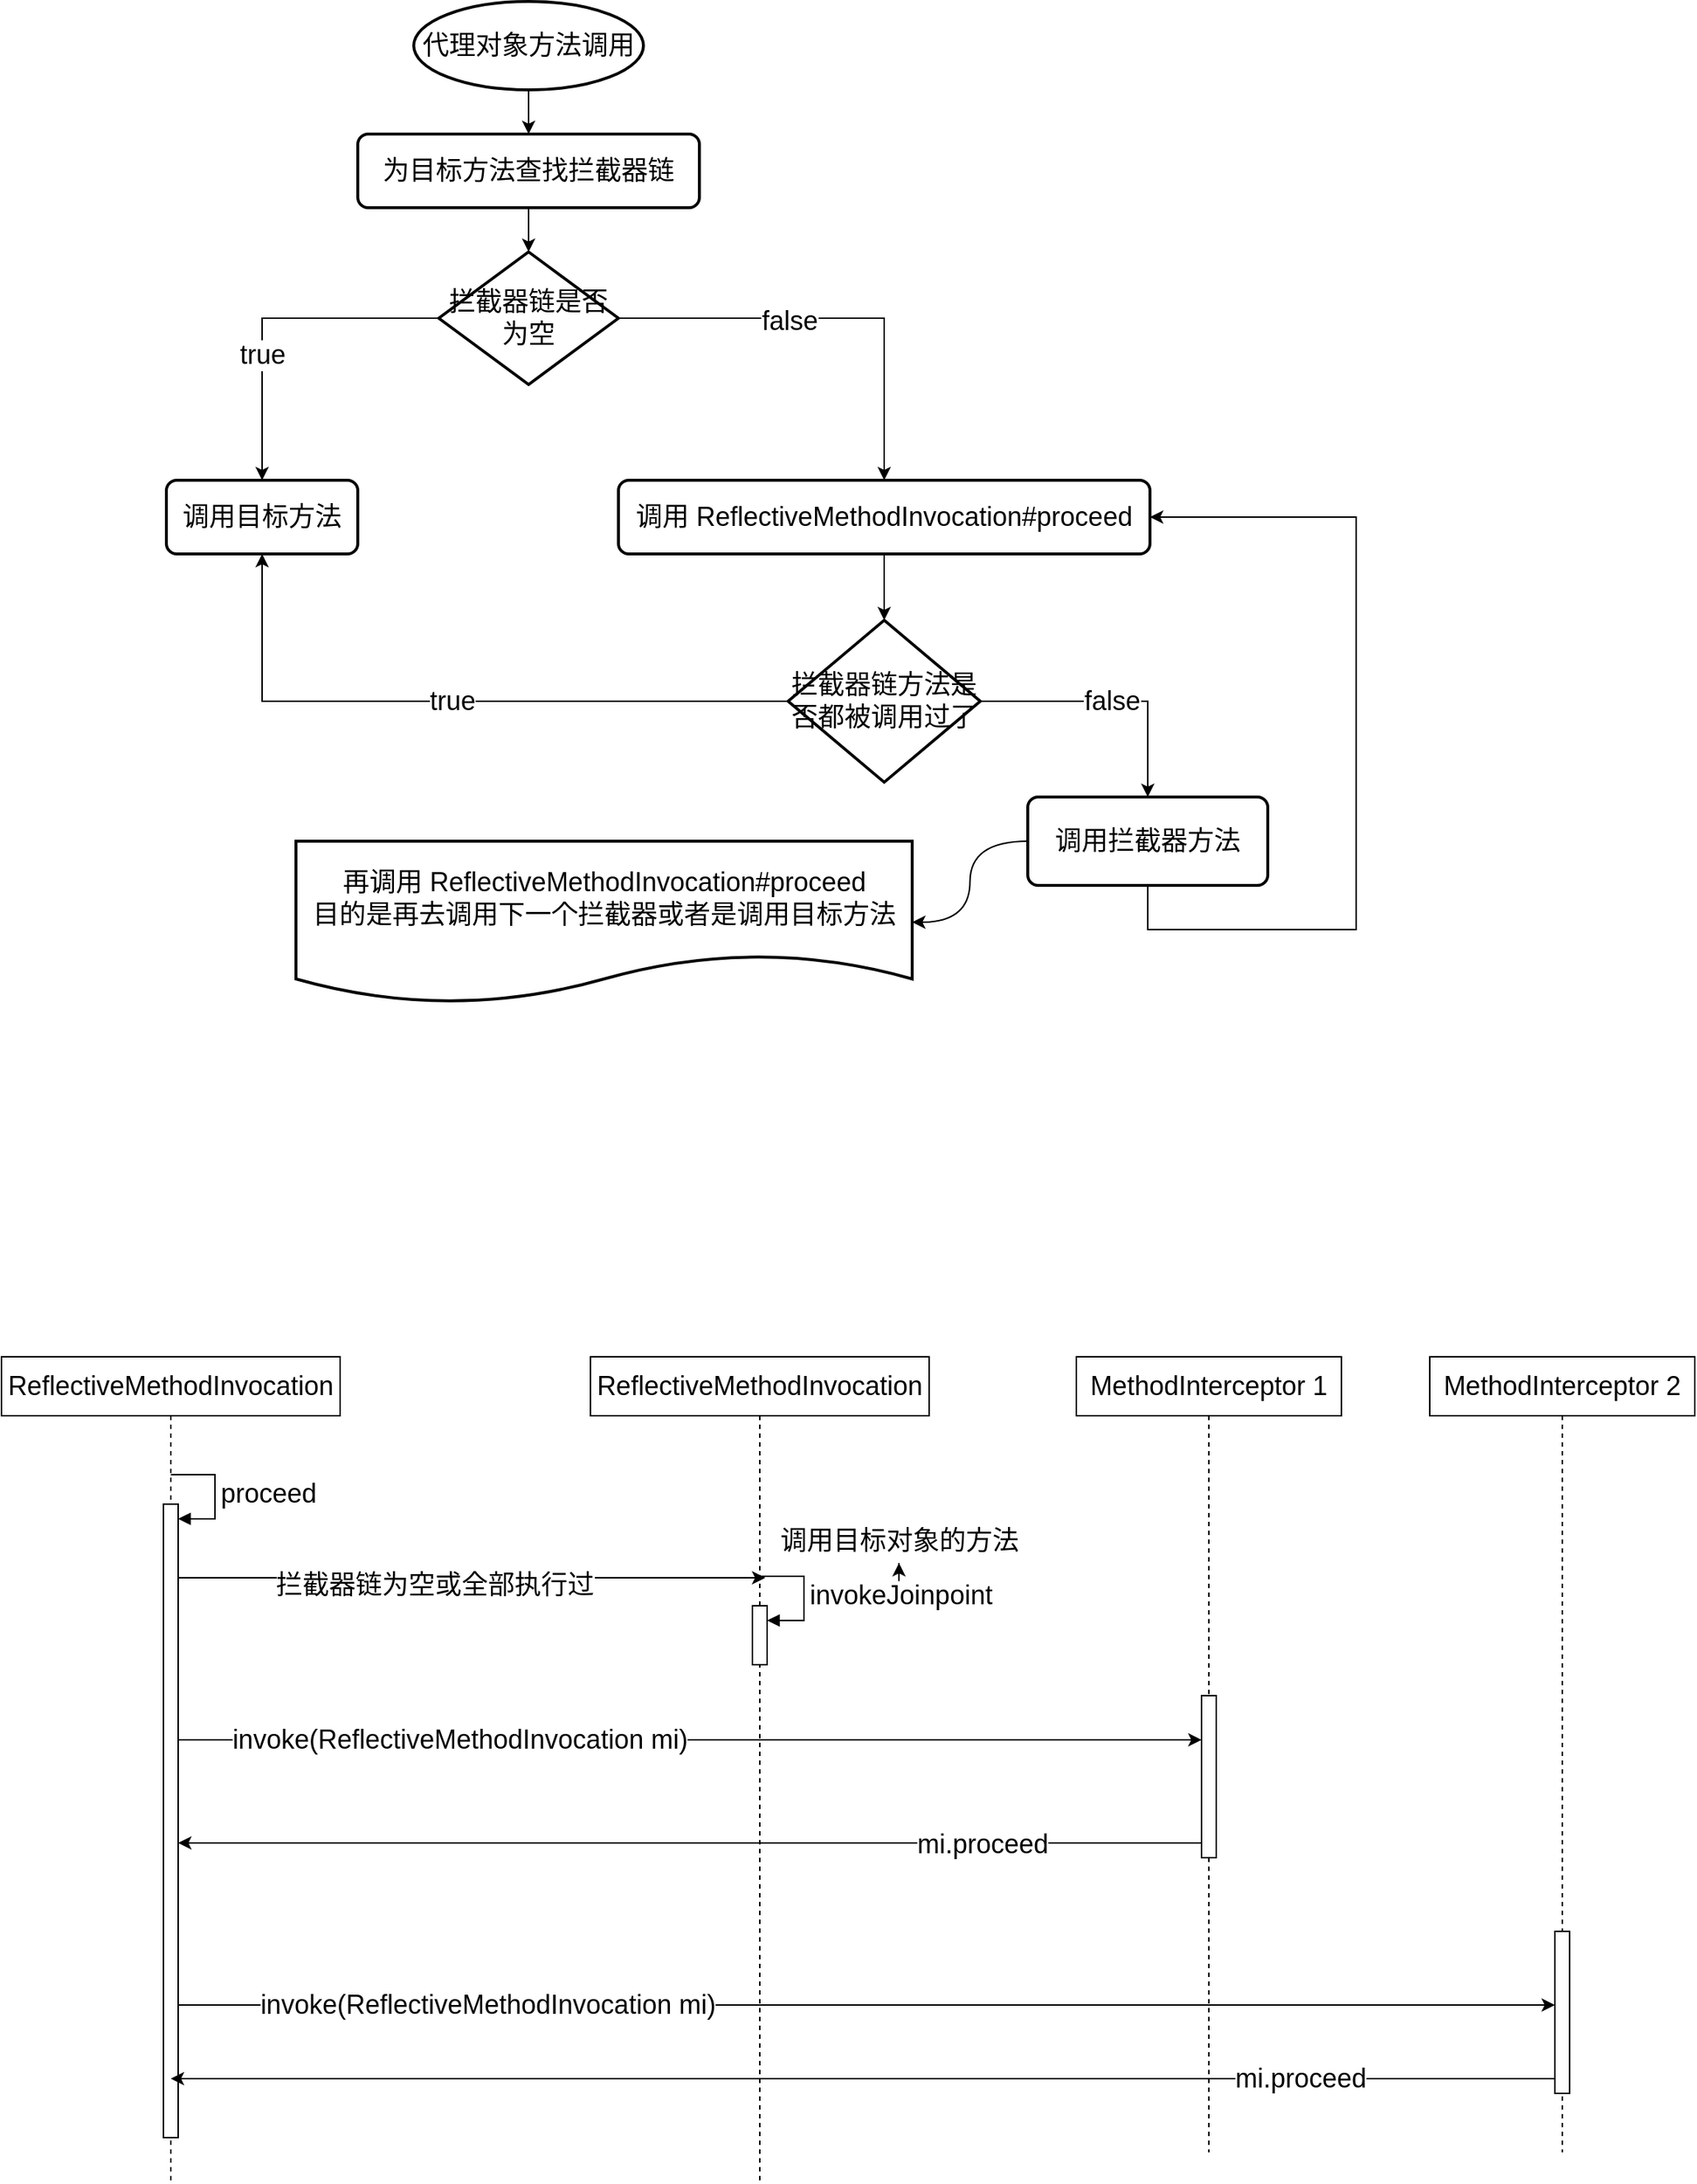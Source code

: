 <mxfile version="20.8.23" type="github">
  <diagram name="第 1 页" id="WMbE2pWvK8cWfMMglYSd">
    <mxGraphModel dx="1416" dy="738" grid="1" gridSize="10" guides="1" tooltips="1" connect="1" arrows="1" fold="1" page="1" pageScale="1" pageWidth="827" pageHeight="1169" math="0" shadow="0">
      <root>
        <mxCell id="0" />
        <mxCell id="1" parent="0" />
        <mxCell id="sS-b0C_5kmEtddLcen15-4" style="edgeStyle=orthogonalEdgeStyle;rounded=0;orthogonalLoop=1;jettySize=auto;html=1;fontSize=18;" edge="1" parent="1" source="sS-b0C_5kmEtddLcen15-1" target="sS-b0C_5kmEtddLcen15-2">
          <mxGeometry relative="1" as="geometry" />
        </mxCell>
        <mxCell id="sS-b0C_5kmEtddLcen15-1" value="&lt;font style=&quot;font-size: 18px;&quot;&gt;代理对象方法调用&lt;/font&gt;" style="strokeWidth=2;html=1;shape=mxgraph.flowchart.start_1;whiteSpace=wrap;" vertex="1" parent="1">
          <mxGeometry x="310" y="210" width="156" height="60" as="geometry" />
        </mxCell>
        <mxCell id="sS-b0C_5kmEtddLcen15-5" style="edgeStyle=orthogonalEdgeStyle;rounded=0;orthogonalLoop=1;jettySize=auto;html=1;fontSize=18;" edge="1" parent="1" source="sS-b0C_5kmEtddLcen15-2" target="sS-b0C_5kmEtddLcen15-3">
          <mxGeometry relative="1" as="geometry" />
        </mxCell>
        <mxCell id="sS-b0C_5kmEtddLcen15-2" value="为目标方法查找拦截器链" style="rounded=1;whiteSpace=wrap;html=1;absoluteArcSize=1;arcSize=14;strokeWidth=2;fontSize=18;" vertex="1" parent="1">
          <mxGeometry x="272" y="300" width="232" height="50" as="geometry" />
        </mxCell>
        <mxCell id="sS-b0C_5kmEtddLcen15-8" value="true" style="edgeStyle=orthogonalEdgeStyle;rounded=0;orthogonalLoop=1;jettySize=auto;html=1;entryX=0.5;entryY=0;entryDx=0;entryDy=0;fontSize=18;" edge="1" parent="1" source="sS-b0C_5kmEtddLcen15-3" target="sS-b0C_5kmEtddLcen15-7">
          <mxGeometry x="0.261" relative="1" as="geometry">
            <mxPoint as="offset" />
          </mxGeometry>
        </mxCell>
        <mxCell id="sS-b0C_5kmEtddLcen15-10" style="edgeStyle=orthogonalEdgeStyle;rounded=0;orthogonalLoop=1;jettySize=auto;html=1;fontSize=18;exitX=1;exitY=0.5;exitDx=0;exitDy=0;exitPerimeter=0;" edge="1" parent="1" source="sS-b0C_5kmEtddLcen15-3" target="sS-b0C_5kmEtddLcen15-9">
          <mxGeometry relative="1" as="geometry" />
        </mxCell>
        <mxCell id="sS-b0C_5kmEtddLcen15-11" value="false" style="edgeLabel;html=1;align=center;verticalAlign=middle;resizable=0;points=[];fontSize=18;" vertex="1" connectable="0" parent="sS-b0C_5kmEtddLcen15-10">
          <mxGeometry x="-0.201" y="-2" relative="1" as="geometry">
            <mxPoint as="offset" />
          </mxGeometry>
        </mxCell>
        <mxCell id="sS-b0C_5kmEtddLcen15-3" value="拦截器链是否为空" style="strokeWidth=2;html=1;shape=mxgraph.flowchart.decision;whiteSpace=wrap;fontSize=18;" vertex="1" parent="1">
          <mxGeometry x="327" y="380" width="122" height="90" as="geometry" />
        </mxCell>
        <mxCell id="sS-b0C_5kmEtddLcen15-7" value="调用目标方法" style="rounded=1;whiteSpace=wrap;html=1;absoluteArcSize=1;arcSize=14;strokeWidth=2;fontSize=18;" vertex="1" parent="1">
          <mxGeometry x="142" y="535" width="130" height="50" as="geometry" />
        </mxCell>
        <mxCell id="sS-b0C_5kmEtddLcen15-14" style="edgeStyle=orthogonalEdgeStyle;rounded=0;orthogonalLoop=1;jettySize=auto;html=1;entryX=0.5;entryY=0;entryDx=0;entryDy=0;entryPerimeter=0;fontSize=18;" edge="1" parent="1" source="sS-b0C_5kmEtddLcen15-9" target="sS-b0C_5kmEtddLcen15-13">
          <mxGeometry relative="1" as="geometry" />
        </mxCell>
        <mxCell id="sS-b0C_5kmEtddLcen15-9" value="调用 ReflectiveMethodInvocation#proceed" style="rounded=1;whiteSpace=wrap;html=1;absoluteArcSize=1;arcSize=14;strokeWidth=2;fontSize=18;" vertex="1" parent="1">
          <mxGeometry x="449" y="535" width="361" height="50" as="geometry" />
        </mxCell>
        <mxCell id="sS-b0C_5kmEtddLcen15-15" value="true" style="edgeStyle=orthogonalEdgeStyle;rounded=0;orthogonalLoop=1;jettySize=auto;html=1;entryX=0.5;entryY=1;entryDx=0;entryDy=0;fontSize=18;" edge="1" parent="1" source="sS-b0C_5kmEtddLcen15-13" target="sS-b0C_5kmEtddLcen15-7">
          <mxGeometry relative="1" as="geometry" />
        </mxCell>
        <mxCell id="sS-b0C_5kmEtddLcen15-19" value="false" style="edgeStyle=orthogonalEdgeStyle;rounded=0;orthogonalLoop=1;jettySize=auto;html=1;entryX=0.5;entryY=0;entryDx=0;entryDy=0;fontSize=18;" edge="1" parent="1" source="sS-b0C_5kmEtddLcen15-13" target="sS-b0C_5kmEtddLcen15-18">
          <mxGeometry relative="1" as="geometry" />
        </mxCell>
        <mxCell id="sS-b0C_5kmEtddLcen15-13" value="拦截器链方法是否都被调用过了" style="strokeWidth=2;html=1;shape=mxgraph.flowchart.decision;whiteSpace=wrap;fontSize=18;" vertex="1" parent="1">
          <mxGeometry x="564.25" y="630" width="130.5" height="110" as="geometry" />
        </mxCell>
        <mxCell id="sS-b0C_5kmEtddLcen15-20" style="edgeStyle=orthogonalEdgeStyle;rounded=0;orthogonalLoop=1;jettySize=auto;html=1;entryX=1;entryY=0.5;entryDx=0;entryDy=0;fontSize=18;exitX=0.5;exitY=1;exitDx=0;exitDy=0;" edge="1" parent="1" source="sS-b0C_5kmEtddLcen15-18" target="sS-b0C_5kmEtddLcen15-9">
          <mxGeometry relative="1" as="geometry">
            <Array as="points">
              <mxPoint x="809" y="840" />
              <mxPoint x="950" y="840" />
              <mxPoint x="950" y="560" />
            </Array>
          </mxGeometry>
        </mxCell>
        <mxCell id="sS-b0C_5kmEtddLcen15-23" value="" style="edgeStyle=orthogonalEdgeStyle;orthogonalLoop=1;jettySize=auto;html=1;fontSize=18;curved=1;" edge="1" parent="1" source="sS-b0C_5kmEtddLcen15-18" target="sS-b0C_5kmEtddLcen15-22">
          <mxGeometry relative="1" as="geometry" />
        </mxCell>
        <mxCell id="sS-b0C_5kmEtddLcen15-18" value="调用拦截器方法" style="rounded=1;whiteSpace=wrap;html=1;absoluteArcSize=1;arcSize=14;strokeWidth=2;fontSize=18;" vertex="1" parent="1">
          <mxGeometry x="727" y="750" width="163" height="60" as="geometry" />
        </mxCell>
        <mxCell id="sS-b0C_5kmEtddLcen15-22" value="再调用&amp;nbsp;ReflectiveMethodInvocation#proceed&lt;br&gt;目的是再去调用下一个拦截器或者是调用目标方法" style="shape=document;whiteSpace=wrap;html=1;boundedLbl=1;fontSize=18;rounded=1;arcSize=14;strokeWidth=2;" vertex="1" parent="1">
          <mxGeometry x="230" y="780" width="418.5" height="110" as="geometry" />
        </mxCell>
        <mxCell id="sS-b0C_5kmEtddLcen15-49" value="" style="edgeStyle=elbowEdgeStyle;curved=0;orthogonalLoop=1;jettySize=auto;html=1;elbow=vertical;rounded=0;fontSize=18;" edge="1" parent="1" source="sS-b0C_5kmEtddLcen15-37">
          <mxGeometry relative="1" as="geometry">
            <mxPoint x="224.25" y="1280" as="sourcePoint" />
            <mxPoint x="548.75" y="1280" as="targetPoint" />
            <Array as="points">
              <mxPoint x="499.75" y="1280" />
              <mxPoint x="249.75" y="1290" />
              <mxPoint x="519.75" y="1280" />
            </Array>
          </mxGeometry>
        </mxCell>
        <mxCell id="sS-b0C_5kmEtddLcen15-50" value="拦截器链为空或全部执行过" style="edgeLabel;html=1;align=center;verticalAlign=middle;resizable=0;points=[];fontSize=18;" vertex="1" connectable="0" parent="sS-b0C_5kmEtddLcen15-49">
          <mxGeometry x="-0.113" y="-5" relative="1" as="geometry">
            <mxPoint as="offset" />
          </mxGeometry>
        </mxCell>
        <mxCell id="sS-b0C_5kmEtddLcen15-59" value="invoke(ReflectiveMethodInvocation mi)" style="edgeStyle=elbowEdgeStyle;curved=0;orthogonalLoop=1;jettySize=auto;html=1;elbow=vertical;rounded=0;fontSize=18;" edge="1" parent="1" source="sS-b0C_5kmEtddLcen15-37" target="sS-b0C_5kmEtddLcen15-63">
          <mxGeometry x="-0.442" relative="1" as="geometry">
            <Array as="points">
              <mxPoint x="700" y="1390" />
            </Array>
            <mxPoint as="offset" />
          </mxGeometry>
        </mxCell>
        <mxCell id="sS-b0C_5kmEtddLcen15-37" value="ReflectiveMethodInvocation" style="shape=umlLifeline;perimeter=lifelinePerimeter;whiteSpace=wrap;html=1;container=1;dropTarget=0;collapsible=0;recursiveResize=0;outlineConnect=0;portConstraint=eastwest;newEdgeStyle={&quot;edgeStyle&quot;:&quot;elbowEdgeStyle&quot;,&quot;elbow&quot;:&quot;vertical&quot;,&quot;curved&quot;:0,&quot;rounded&quot;:0};fontSize=18;" vertex="1" parent="1">
          <mxGeometry x="30" y="1130" width="230" height="560" as="geometry" />
        </mxCell>
        <mxCell id="sS-b0C_5kmEtddLcen15-42" value="" style="html=1;points=[];perimeter=orthogonalPerimeter;outlineConnect=0;targetShapes=umlLifeline;portConstraint=eastwest;newEdgeStyle={&quot;edgeStyle&quot;:&quot;elbowEdgeStyle&quot;,&quot;elbow&quot;:&quot;vertical&quot;,&quot;curved&quot;:0,&quot;rounded&quot;:0};fontSize=18;" vertex="1" parent="sS-b0C_5kmEtddLcen15-37">
          <mxGeometry x="110" y="100" width="10" height="430" as="geometry" />
        </mxCell>
        <mxCell id="sS-b0C_5kmEtddLcen15-43" value="proceed" style="html=1;align=left;spacingLeft=2;endArrow=block;rounded=0;edgeStyle=orthogonalEdgeStyle;curved=0;rounded=0;fontSize=18;" edge="1" target="sS-b0C_5kmEtddLcen15-42" parent="sS-b0C_5kmEtddLcen15-37">
          <mxGeometry relative="1" as="geometry">
            <mxPoint x="115" y="80" as="sourcePoint" />
            <Array as="points">
              <mxPoint x="145" y="110" />
            </Array>
          </mxGeometry>
        </mxCell>
        <mxCell id="sS-b0C_5kmEtddLcen15-46" value="ReflectiveMethodInvocation" style="shape=umlLifeline;perimeter=lifelinePerimeter;whiteSpace=wrap;html=1;container=1;dropTarget=0;collapsible=0;recursiveResize=0;outlineConnect=0;portConstraint=eastwest;newEdgeStyle={&quot;edgeStyle&quot;:&quot;elbowEdgeStyle&quot;,&quot;elbow&quot;:&quot;vertical&quot;,&quot;curved&quot;:0,&quot;rounded&quot;:0};fontSize=18;" vertex="1" parent="1">
          <mxGeometry x="430" y="1130" width="230" height="560" as="geometry" />
        </mxCell>
        <mxCell id="sS-b0C_5kmEtddLcen15-47" value="" style="html=1;points=[];perimeter=orthogonalPerimeter;outlineConnect=0;targetShapes=umlLifeline;portConstraint=eastwest;newEdgeStyle={&quot;edgeStyle&quot;:&quot;elbowEdgeStyle&quot;,&quot;elbow&quot;:&quot;vertical&quot;,&quot;curved&quot;:0,&quot;rounded&quot;:0};fontSize=18;" vertex="1" parent="sS-b0C_5kmEtddLcen15-46">
          <mxGeometry x="110" y="169" width="10" height="40" as="geometry" />
        </mxCell>
        <mxCell id="sS-b0C_5kmEtddLcen15-48" value="invokeJoinpoint" style="html=1;align=left;spacingLeft=2;endArrow=block;rounded=0;edgeStyle=orthogonalEdgeStyle;curved=0;rounded=0;fontSize=18;" edge="1" parent="sS-b0C_5kmEtddLcen15-46" target="sS-b0C_5kmEtddLcen15-47">
          <mxGeometry relative="1" as="geometry">
            <mxPoint x="115" y="149" as="sourcePoint" />
            <Array as="points">
              <mxPoint x="145" y="179" />
            </Array>
          </mxGeometry>
        </mxCell>
        <mxCell id="sS-b0C_5kmEtddLcen15-51" value="调用目标对象的方法" style="text;html=1;strokeColor=none;fillColor=none;align=center;verticalAlign=middle;whiteSpace=wrap;rounded=0;fontSize=18;" vertex="1" parent="1">
          <mxGeometry x="548.75" y="1240" width="181.5" height="30" as="geometry" />
        </mxCell>
        <mxCell id="sS-b0C_5kmEtddLcen15-52" style="edgeStyle=orthogonalEdgeStyle;curved=1;orthogonalLoop=1;jettySize=auto;html=1;exitX=0.5;exitY=1;exitDx=0;exitDy=0;fontSize=18;" edge="1" parent="1" source="sS-b0C_5kmEtddLcen15-51" target="sS-b0C_5kmEtddLcen15-51">
          <mxGeometry relative="1" as="geometry" />
        </mxCell>
        <mxCell id="sS-b0C_5kmEtddLcen15-56" value="MethodInterceptor 1" style="shape=umlLifeline;perimeter=lifelinePerimeter;whiteSpace=wrap;html=1;container=1;dropTarget=0;collapsible=0;recursiveResize=0;outlineConnect=0;portConstraint=eastwest;newEdgeStyle={&quot;edgeStyle&quot;:&quot;elbowEdgeStyle&quot;,&quot;elbow&quot;:&quot;vertical&quot;,&quot;curved&quot;:0,&quot;rounded&quot;:0};fontSize=18;" vertex="1" parent="1">
          <mxGeometry x="760" y="1130" width="180" height="540" as="geometry" />
        </mxCell>
        <mxCell id="sS-b0C_5kmEtddLcen15-63" value="" style="html=1;points=[];perimeter=orthogonalPerimeter;outlineConnect=0;targetShapes=umlLifeline;portConstraint=eastwest;newEdgeStyle={&quot;edgeStyle&quot;:&quot;elbowEdgeStyle&quot;,&quot;elbow&quot;:&quot;vertical&quot;,&quot;curved&quot;:0,&quot;rounded&quot;:0};fontSize=18;" vertex="1" parent="sS-b0C_5kmEtddLcen15-56">
          <mxGeometry x="85" y="230" width="10" height="110" as="geometry" />
        </mxCell>
        <mxCell id="sS-b0C_5kmEtddLcen15-64" style="edgeStyle=elbowEdgeStyle;curved=0;orthogonalLoop=1;jettySize=auto;html=1;elbow=vertical;rounded=0;fontSize=18;" edge="1" parent="1" source="sS-b0C_5kmEtddLcen15-63" target="sS-b0C_5kmEtddLcen15-42">
          <mxGeometry relative="1" as="geometry">
            <mxPoint x="240" y="1460" as="targetPoint" />
            <Array as="points">
              <mxPoint x="720" y="1460" />
            </Array>
          </mxGeometry>
        </mxCell>
        <mxCell id="sS-b0C_5kmEtddLcen15-66" value="mi.proceed" style="edgeLabel;html=1;align=center;verticalAlign=middle;resizable=0;points=[];fontSize=18;" vertex="1" connectable="0" parent="sS-b0C_5kmEtddLcen15-64">
          <mxGeometry x="-0.155" y="1" relative="1" as="geometry">
            <mxPoint x="144" as="offset" />
          </mxGeometry>
        </mxCell>
        <mxCell id="sS-b0C_5kmEtddLcen15-70" style="edgeStyle=elbowEdgeStyle;curved=0;orthogonalLoop=1;jettySize=auto;html=1;elbow=vertical;rounded=0;fontSize=18;" edge="1" parent="1" source="sS-b0C_5kmEtddLcen15-42" target="sS-b0C_5kmEtddLcen15-72">
          <mxGeometry relative="1" as="geometry">
            <mxPoint x="240" y="1570" as="sourcePoint" />
            <Array as="points">
              <mxPoint x="760" y="1570" />
            </Array>
          </mxGeometry>
        </mxCell>
        <mxCell id="sS-b0C_5kmEtddLcen15-75" value="invoke(ReflectiveMethodInvocation mi)" style="edgeLabel;html=1;align=center;verticalAlign=middle;resizable=0;points=[];fontSize=18;" vertex="1" connectable="0" parent="sS-b0C_5kmEtddLcen15-70">
          <mxGeometry x="-0.096" relative="1" as="geometry">
            <mxPoint x="-213" as="offset" />
          </mxGeometry>
        </mxCell>
        <mxCell id="sS-b0C_5kmEtddLcen15-68" value="MethodInterceptor 2" style="shape=umlLifeline;perimeter=lifelinePerimeter;whiteSpace=wrap;html=1;container=1;dropTarget=0;collapsible=0;recursiveResize=0;outlineConnect=0;portConstraint=eastwest;newEdgeStyle={&quot;edgeStyle&quot;:&quot;elbowEdgeStyle&quot;,&quot;elbow&quot;:&quot;vertical&quot;,&quot;curved&quot;:0,&quot;rounded&quot;:0};fontSize=18;" vertex="1" parent="1">
          <mxGeometry x="1000" y="1130" width="180" height="540" as="geometry" />
        </mxCell>
        <mxCell id="sS-b0C_5kmEtddLcen15-72" value="" style="html=1;points=[];perimeter=orthogonalPerimeter;outlineConnect=0;targetShapes=umlLifeline;portConstraint=eastwest;newEdgeStyle={&quot;edgeStyle&quot;:&quot;elbowEdgeStyle&quot;,&quot;elbow&quot;:&quot;vertical&quot;,&quot;curved&quot;:0,&quot;rounded&quot;:0};fontSize=18;" vertex="1" parent="sS-b0C_5kmEtddLcen15-68">
          <mxGeometry x="85" y="390" width="10" height="110" as="geometry" />
        </mxCell>
        <mxCell id="sS-b0C_5kmEtddLcen15-73" style="edgeStyle=elbowEdgeStyle;curved=0;orthogonalLoop=1;jettySize=auto;html=1;elbow=vertical;rounded=0;fontSize=18;" edge="1" parent="1" source="sS-b0C_5kmEtddLcen15-72" target="sS-b0C_5kmEtddLcen15-37">
          <mxGeometry relative="1" as="geometry">
            <Array as="points">
              <mxPoint x="730" y="1620" />
            </Array>
          </mxGeometry>
        </mxCell>
        <mxCell id="sS-b0C_5kmEtddLcen15-74" value="mi.proceed" style="edgeLabel;html=1;align=center;verticalAlign=middle;resizable=0;points=[];fontSize=18;" vertex="1" connectable="0" parent="sS-b0C_5kmEtddLcen15-73">
          <mxGeometry x="0.068" y="3" relative="1" as="geometry">
            <mxPoint x="329" y="-3" as="offset" />
          </mxGeometry>
        </mxCell>
      </root>
    </mxGraphModel>
  </diagram>
</mxfile>
